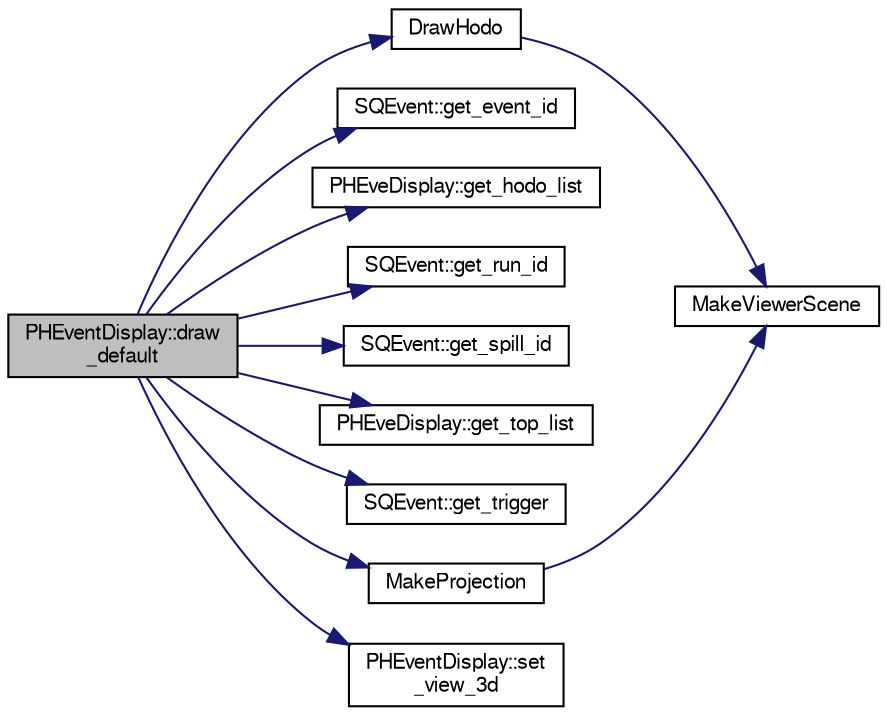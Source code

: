 digraph "PHEventDisplay::draw_default"
{
  bgcolor="transparent";
  edge [fontname="FreeSans",fontsize="10",labelfontname="FreeSans",labelfontsize="10"];
  node [fontname="FreeSans",fontsize="10",shape=record];
  rankdir="LR";
  Node1 [label="PHEventDisplay::draw\l_default",height=0.2,width=0.4,color="black", fillcolor="grey75", style="filled" fontcolor="black"];
  Node1 -> Node2 [color="midnightblue",fontsize="10",style="solid",fontname="FreeSans"];
  Node2 [label="DrawHodo",height=0.2,width=0.4,color="black",URL="$d4/d55/PHEventDisplay_8cxx.html#af8cee52e398541440107db4967aa7cf1"];
  Node2 -> Node3 [color="midnightblue",fontsize="10",style="solid",fontname="FreeSans"];
  Node3 [label="MakeViewerScene",height=0.2,width=0.4,color="black",URL="$d4/d55/PHEventDisplay_8cxx.html#a23e243d47d150dddfb54e402891cdef4"];
  Node1 -> Node4 [color="midnightblue",fontsize="10",style="solid",fontname="FreeSans"];
  Node4 [label="SQEvent::get_event_id",height=0.2,width=0.4,color="black",URL="$d9/dd7/classSQEvent.html#ae99eb349fe38c0a3e655cadeecb8772a"];
  Node1 -> Node5 [color="midnightblue",fontsize="10",style="solid",fontname="FreeSans"];
  Node5 [label="PHEveDisplay::get_hodo_list",height=0.2,width=0.4,color="black",URL="$df/d41/classPHEveDisplay.html#a29b39f28a7b5763d4f6da51cdeada3af"];
  Node1 -> Node6 [color="midnightblue",fontsize="10",style="solid",fontname="FreeSans"];
  Node6 [label="SQEvent::get_run_id",height=0.2,width=0.4,color="black",URL="$d9/dd7/classSQEvent.html#a392d15330793852b00fa9bc842604dca"];
  Node1 -> Node7 [color="midnightblue",fontsize="10",style="solid",fontname="FreeSans"];
  Node7 [label="SQEvent::get_spill_id",height=0.2,width=0.4,color="black",URL="$d9/dd7/classSQEvent.html#ac6da8f0b44b8858c40d7e4ec97fe0680"];
  Node1 -> Node8 [color="midnightblue",fontsize="10",style="solid",fontname="FreeSans"];
  Node8 [label="PHEveDisplay::get_top_list",height=0.2,width=0.4,color="black",URL="$df/d41/classPHEveDisplay.html#a67b80092affe76ad2d4733a167f5f54f"];
  Node1 -> Node9 [color="midnightblue",fontsize="10",style="solid",fontname="FreeSans"];
  Node9 [label="SQEvent::get_trigger",height=0.2,width=0.4,color="black",URL="$d9/dd7/classSQEvent.html#a7965e4398ca4e41dc4133a958b3caa29"];
  Node1 -> Node10 [color="midnightblue",fontsize="10",style="solid",fontname="FreeSans"];
  Node10 [label="MakeProjection",height=0.2,width=0.4,color="black",URL="$d4/d55/PHEventDisplay_8cxx.html#a3125e2c2773f2cb426e8f0fe3cd0da23"];
  Node10 -> Node3 [color="midnightblue",fontsize="10",style="solid",fontname="FreeSans"];
  Node1 -> Node11 [color="midnightblue",fontsize="10",style="solid",fontname="FreeSans"];
  Node11 [label="PHEventDisplay::set\l_view_3d",height=0.2,width=0.4,color="black",URL="$d1/dce/classPHEventDisplay.html#a1b3e904579bb3f3f2fa356952e5125dc"];
}
